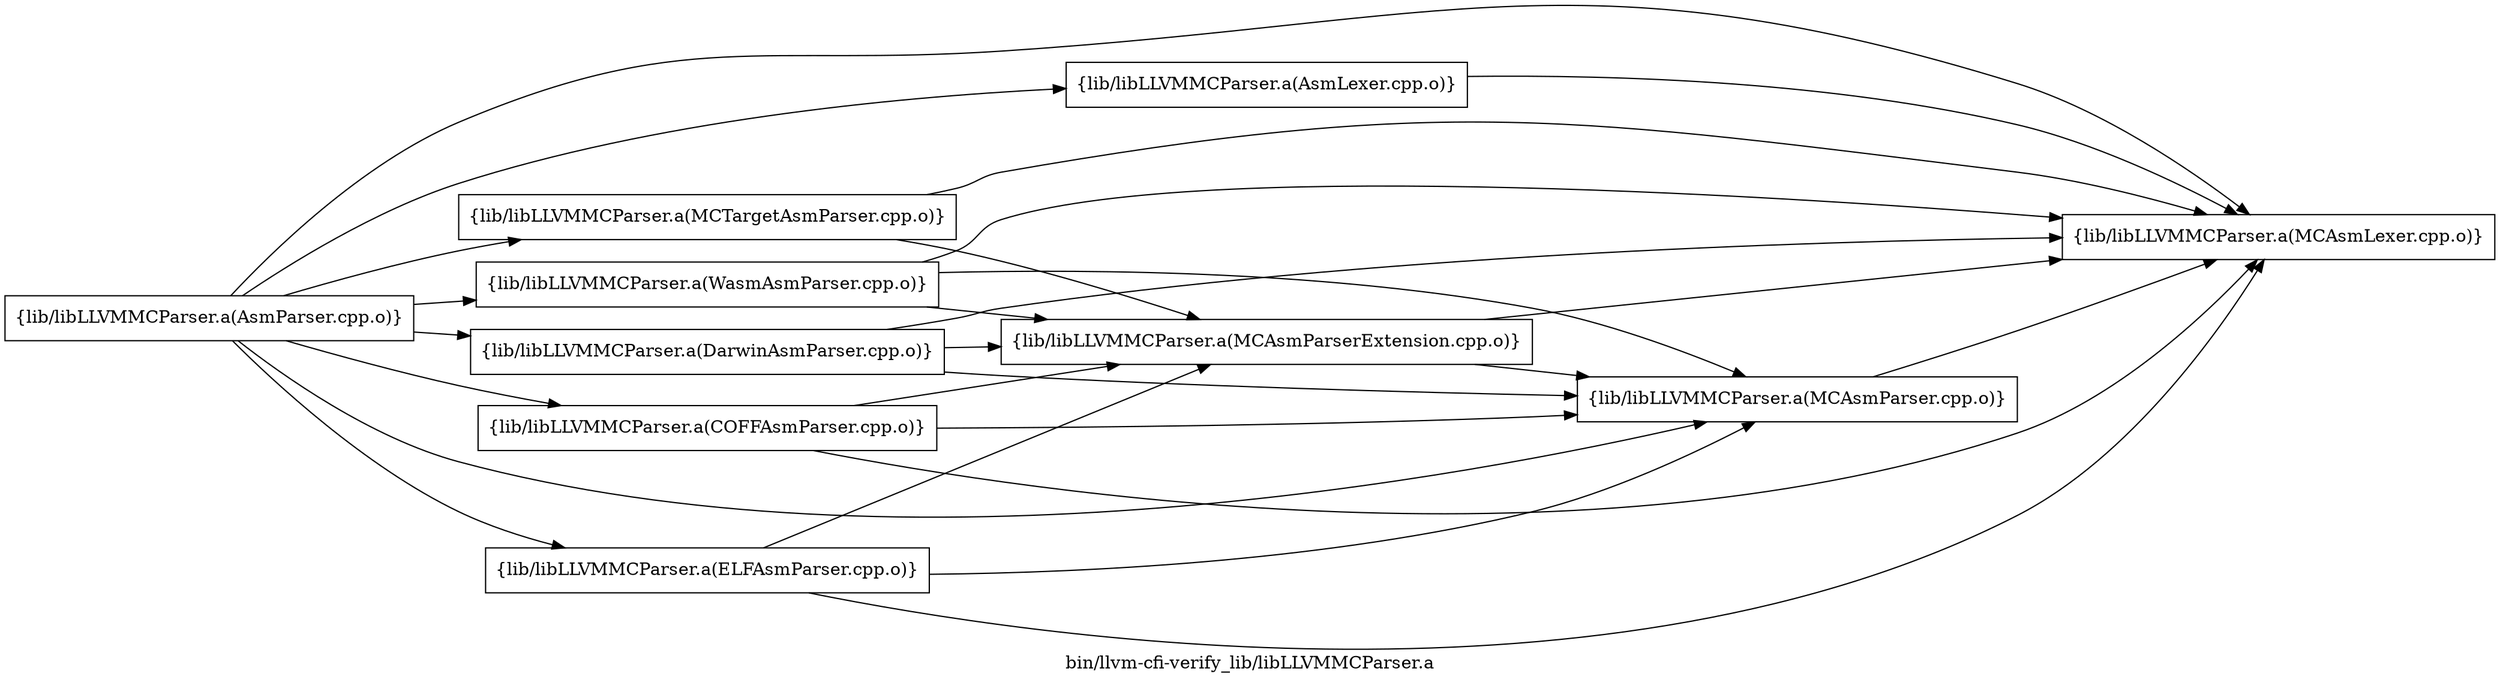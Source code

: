 digraph "bin/llvm-cfi-verify_lib/libLLVMMCParser.a" {
	label="bin/llvm-cfi-verify_lib/libLLVMMCParser.a";
	rankdir=LR;

	Node0x557ff2005038 [shape=record,shape=box,group=0,label="{lib/libLLVMMCParser.a(MCAsmLexer.cpp.o)}"];
	Node0x557ff1ff7758 [shape=record,shape=box,group=0,label="{lib/libLLVMMCParser.a(MCAsmParser.cpp.o)}"];
	Node0x557ff1ff7758 -> Node0x557ff2005038;
	Node0x557ff1ff7438 [shape=record,shape=box,group=0,label="{lib/libLLVMMCParser.a(MCAsmParserExtension.cpp.o)}"];
	Node0x557ff1ff7438 -> Node0x557ff2005038;
	Node0x557ff1ff7438 -> Node0x557ff1ff7758;
	Node0x557ff1ff7208 [shape=record,shape=box,group=0,label="{lib/libLLVMMCParser.a(MCTargetAsmParser.cpp.o)}"];
	Node0x557ff1ff7208 -> Node0x557ff2005038;
	Node0x557ff1ff7208 -> Node0x557ff1ff7438;
	Node0x557ff2001758 [shape=record,shape=box,group=0,label="{lib/libLLVMMCParser.a(AsmParser.cpp.o)}"];
	Node0x557ff2001758 -> Node0x557ff2005038;
	Node0x557ff2001758 -> Node0x557ff1ff7758;
	Node0x557ff2001758 -> Node0x557ff1ff7208;
	Node0x557ff2001758 -> Node0x557ff2001e88;
	Node0x557ff2001758 -> Node0x557ff2004e08;
	Node0x557ff2001758 -> Node0x557ff2002478;
	Node0x557ff2001758 -> Node0x557ff1ffad68;
	Node0x557ff2001758 -> Node0x557ff1ffb4e8;
	Node0x557ff2001e88 [shape=record,shape=box,group=0,label="{lib/libLLVMMCParser.a(AsmLexer.cpp.o)}"];
	Node0x557ff2001e88 -> Node0x557ff2005038;
	Node0x557ff2004e08 [shape=record,shape=box,group=0,label="{lib/libLLVMMCParser.a(WasmAsmParser.cpp.o)}"];
	Node0x557ff2004e08 -> Node0x557ff2005038;
	Node0x557ff2004e08 -> Node0x557ff1ff7758;
	Node0x557ff2004e08 -> Node0x557ff1ff7438;
	Node0x557ff2002478 [shape=record,shape=box,group=0,label="{lib/libLLVMMCParser.a(DarwinAsmParser.cpp.o)}"];
	Node0x557ff2002478 -> Node0x557ff2005038;
	Node0x557ff2002478 -> Node0x557ff1ff7758;
	Node0x557ff2002478 -> Node0x557ff1ff7438;
	Node0x557ff1ffad68 [shape=record,shape=box,group=0,label="{lib/libLLVMMCParser.a(ELFAsmParser.cpp.o)}"];
	Node0x557ff1ffad68 -> Node0x557ff2005038;
	Node0x557ff1ffad68 -> Node0x557ff1ff7758;
	Node0x557ff1ffad68 -> Node0x557ff1ff7438;
	Node0x557ff1ffb4e8 [shape=record,shape=box,group=0,label="{lib/libLLVMMCParser.a(COFFAsmParser.cpp.o)}"];
	Node0x557ff1ffb4e8 -> Node0x557ff2005038;
	Node0x557ff1ffb4e8 -> Node0x557ff1ff7758;
	Node0x557ff1ffb4e8 -> Node0x557ff1ff7438;
}
